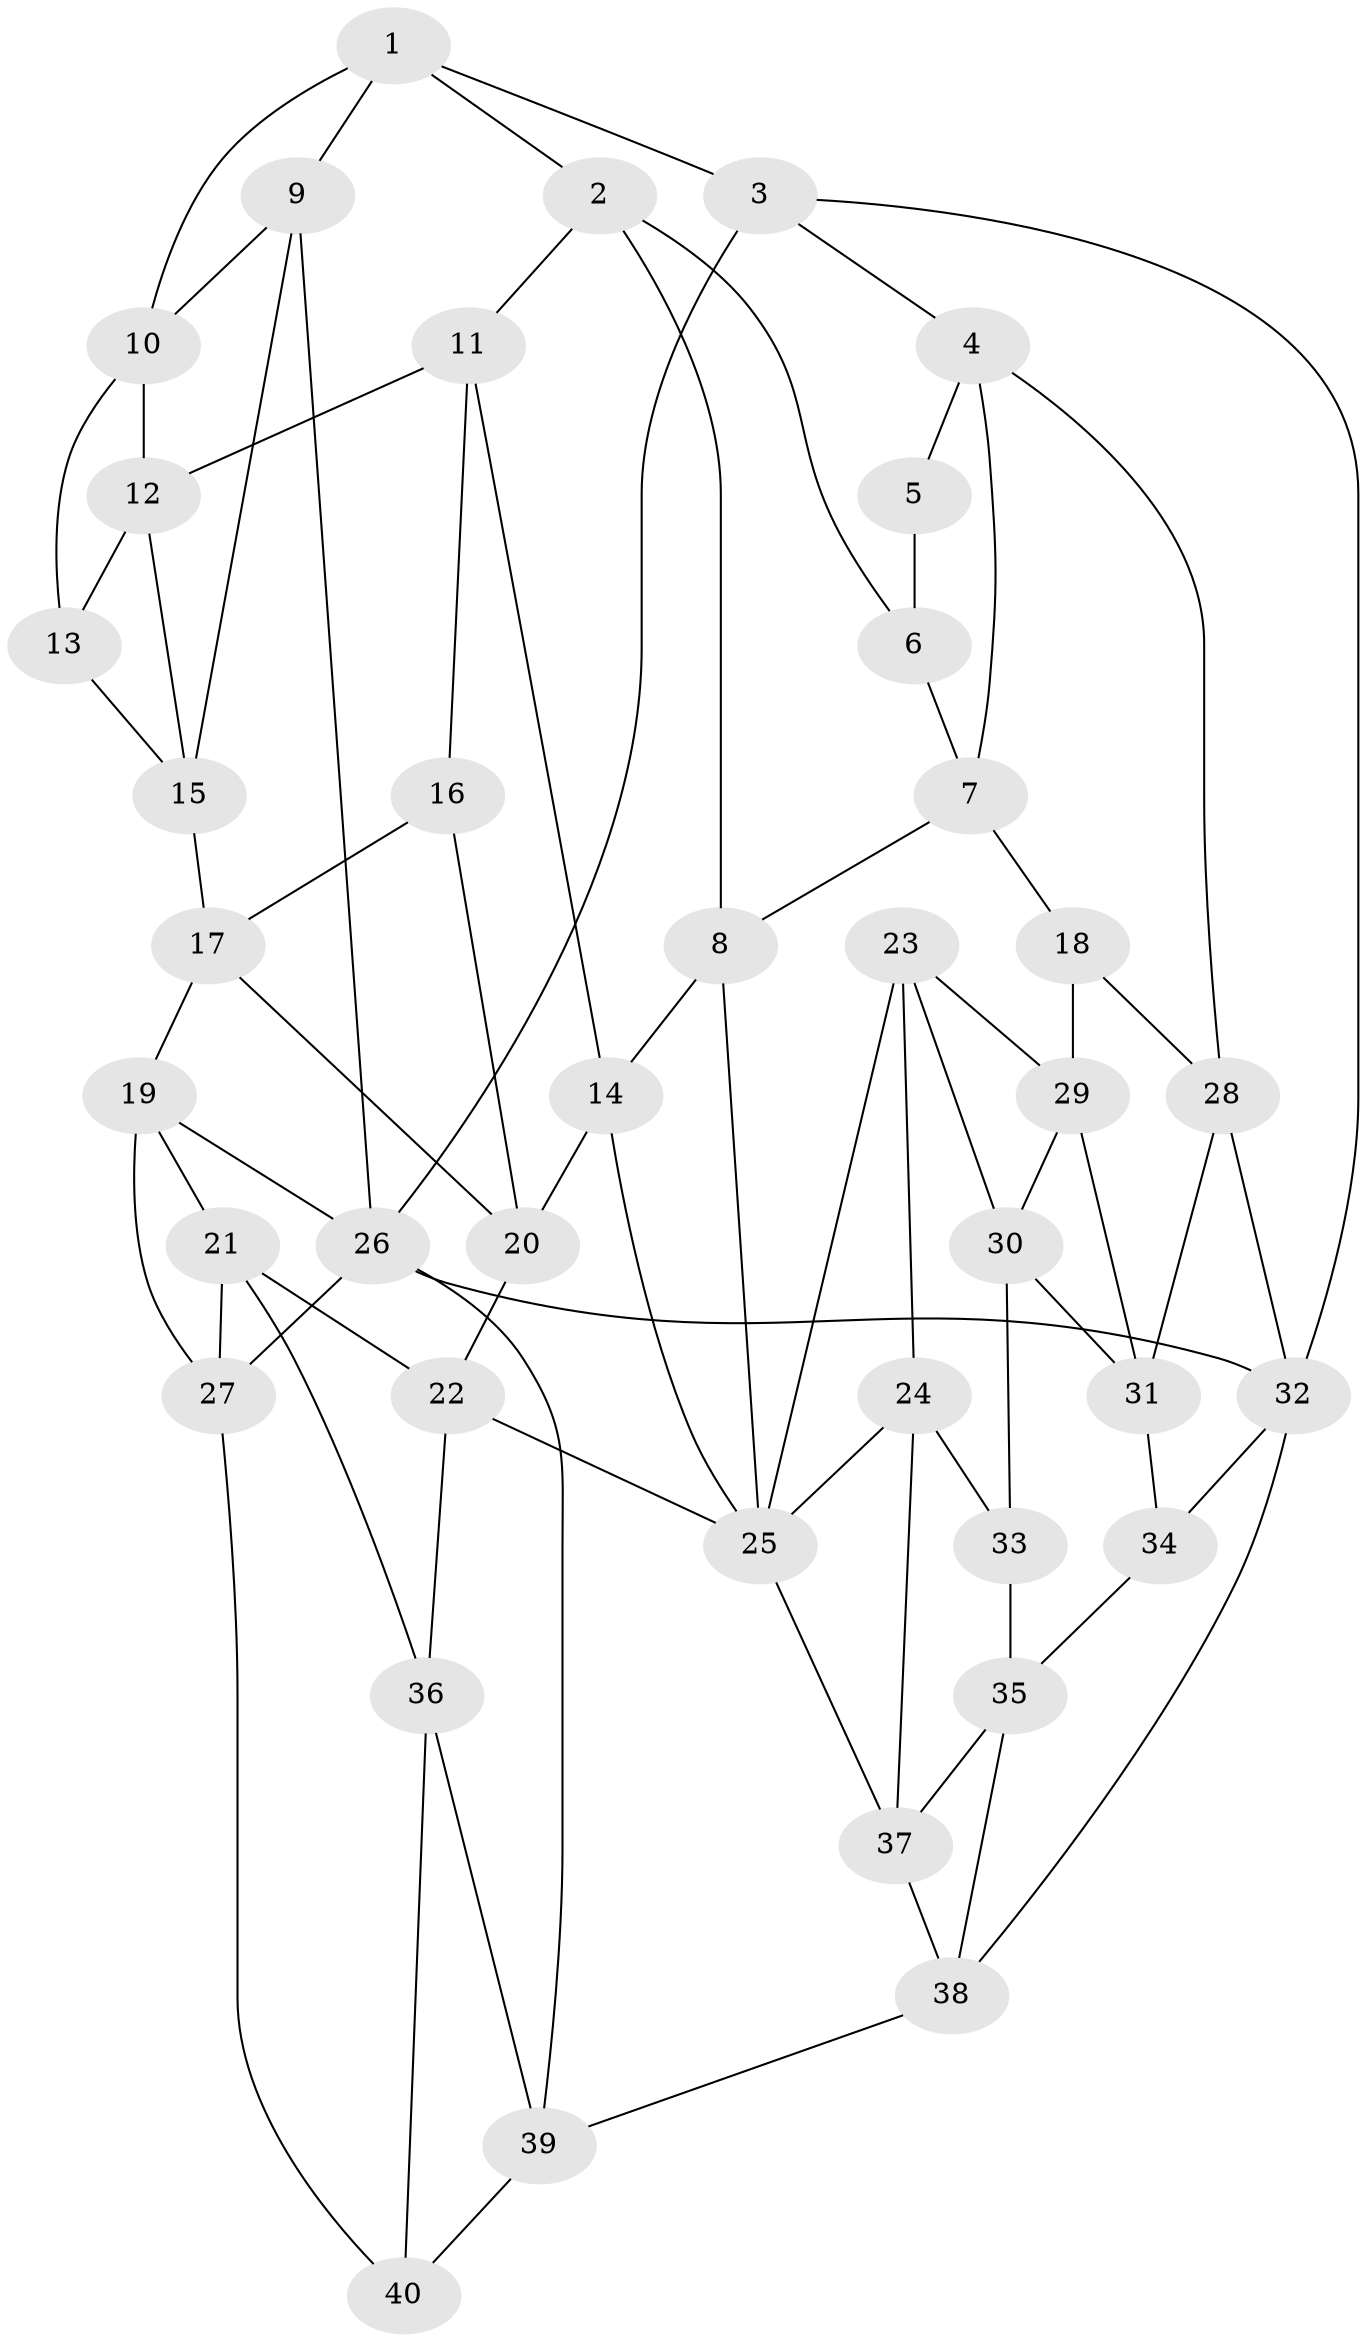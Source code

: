 // original degree distribution, {3: 0.025, 4: 0.275, 5: 0.45, 6: 0.25}
// Generated by graph-tools (version 1.1) at 2025/51/03/09/25 03:51:07]
// undirected, 40 vertices, 78 edges
graph export_dot {
graph [start="1"]
  node [color=gray90,style=filled];
  1;
  2;
  3;
  4;
  5;
  6;
  7;
  8;
  9;
  10;
  11;
  12;
  13;
  14;
  15;
  16;
  17;
  18;
  19;
  20;
  21;
  22;
  23;
  24;
  25;
  26;
  27;
  28;
  29;
  30;
  31;
  32;
  33;
  34;
  35;
  36;
  37;
  38;
  39;
  40;
  1 -- 2 [weight=1.0];
  1 -- 3 [weight=1.0];
  1 -- 9 [weight=1.0];
  1 -- 10 [weight=1.0];
  2 -- 6 [weight=1.0];
  2 -- 8 [weight=1.0];
  2 -- 11 [weight=1.0];
  3 -- 4 [weight=1.0];
  3 -- 26 [weight=1.0];
  3 -- 32 [weight=1.0];
  4 -- 5 [weight=1.0];
  4 -- 7 [weight=1.0];
  4 -- 28 [weight=1.0];
  5 -- 6 [weight=2.0];
  6 -- 7 [weight=1.0];
  7 -- 8 [weight=1.0];
  7 -- 18 [weight=1.0];
  8 -- 14 [weight=1.0];
  8 -- 25 [weight=1.0];
  9 -- 10 [weight=1.0];
  9 -- 15 [weight=1.0];
  9 -- 26 [weight=1.0];
  10 -- 12 [weight=1.0];
  10 -- 13 [weight=1.0];
  11 -- 12 [weight=1.0];
  11 -- 14 [weight=1.0];
  11 -- 16 [weight=1.0];
  12 -- 13 [weight=1.0];
  12 -- 15 [weight=1.0];
  13 -- 15 [weight=1.0];
  14 -- 20 [weight=1.0];
  14 -- 25 [weight=1.0];
  15 -- 17 [weight=1.0];
  16 -- 17 [weight=1.0];
  16 -- 20 [weight=1.0];
  17 -- 19 [weight=1.0];
  17 -- 20 [weight=1.0];
  18 -- 28 [weight=1.0];
  18 -- 29 [weight=1.0];
  19 -- 21 [weight=1.0];
  19 -- 26 [weight=1.0];
  19 -- 27 [weight=1.0];
  20 -- 22 [weight=1.0];
  21 -- 22 [weight=1.0];
  21 -- 27 [weight=1.0];
  21 -- 36 [weight=1.0];
  22 -- 25 [weight=1.0];
  22 -- 36 [weight=1.0];
  23 -- 24 [weight=1.0];
  23 -- 25 [weight=1.0];
  23 -- 29 [weight=1.0];
  23 -- 30 [weight=1.0];
  24 -- 25 [weight=1.0];
  24 -- 33 [weight=1.0];
  24 -- 37 [weight=1.0];
  25 -- 37 [weight=1.0];
  26 -- 27 [weight=1.0];
  26 -- 32 [weight=1.0];
  26 -- 39 [weight=1.0];
  27 -- 40 [weight=1.0];
  28 -- 31 [weight=1.0];
  28 -- 32 [weight=1.0];
  29 -- 30 [weight=1.0];
  29 -- 31 [weight=1.0];
  30 -- 31 [weight=1.0];
  30 -- 33 [weight=1.0];
  31 -- 34 [weight=1.0];
  32 -- 34 [weight=1.0];
  32 -- 38 [weight=1.0];
  33 -- 35 [weight=1.0];
  34 -- 35 [weight=1.0];
  35 -- 37 [weight=1.0];
  35 -- 38 [weight=1.0];
  36 -- 39 [weight=1.0];
  36 -- 40 [weight=1.0];
  37 -- 38 [weight=1.0];
  38 -- 39 [weight=1.0];
  39 -- 40 [weight=1.0];
}
